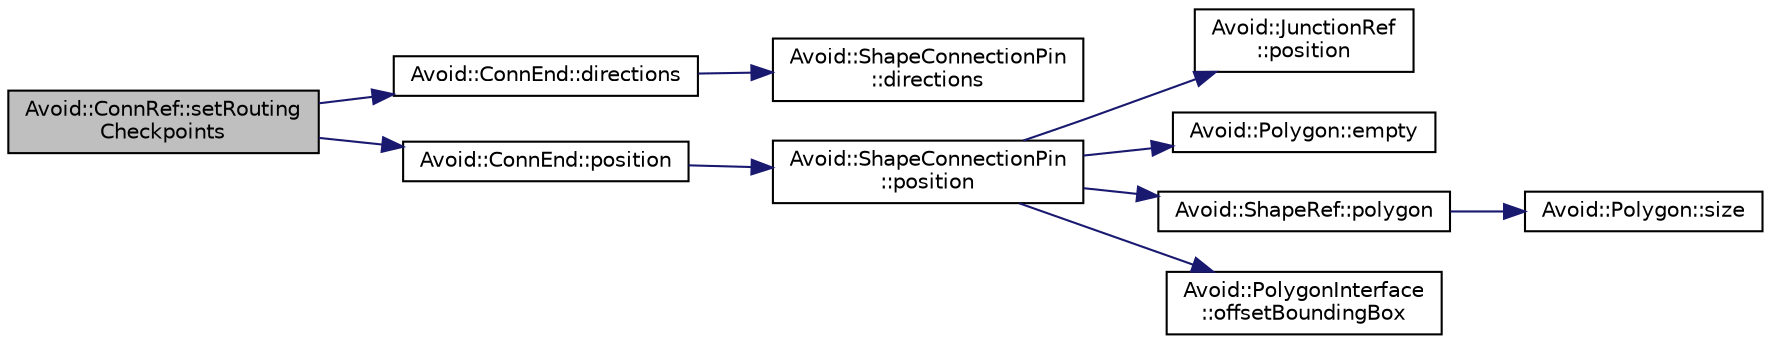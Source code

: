 digraph "Avoid::ConnRef::setRoutingCheckpoints"
{
  edge [fontname="Helvetica",fontsize="10",labelfontname="Helvetica",labelfontsize="10"];
  node [fontname="Helvetica",fontsize="10",shape=record];
  rankdir="LR";
  Node90 [label="Avoid::ConnRef::setRouting\lCheckpoints",height=0.2,width=0.4,color="black", fillcolor="grey75", style="filled", fontcolor="black"];
  Node90 -> Node91 [color="midnightblue",fontsize="10",style="solid",fontname="Helvetica"];
  Node91 [label="Avoid::ConnEnd::directions",height=0.2,width=0.4,color="black", fillcolor="white", style="filled",URL="$classAvoid_1_1ConnEnd.html#aac1ad36f7eba41dde14bee7b555996e1",tooltip="Returns the directions in which this connector endpoint should be given visibility. "];
  Node91 -> Node92 [color="midnightblue",fontsize="10",style="solid",fontname="Helvetica"];
  Node92 [label="Avoid::ShapeConnectionPin\l::directions",height=0.2,width=0.4,color="black", fillcolor="white", style="filled",URL="$classAvoid_1_1ShapeConnectionPin.html#a3338c7b8187a973e12fa57d3156e8b96",tooltip="Returns the directions in which this connection pin has visibility. "];
  Node90 -> Node93 [color="midnightblue",fontsize="10",style="solid",fontname="Helvetica"];
  Node93 [label="Avoid::ConnEnd::position",height=0.2,width=0.4,color="black", fillcolor="white", style="filled",URL="$classAvoid_1_1ConnEnd.html#a351619dda450b525bedec4667edee9d7",tooltip="Returns the position of this connector endpoint. "];
  Node93 -> Node94 [color="midnightblue",fontsize="10",style="solid",fontname="Helvetica"];
  Node94 [label="Avoid::ShapeConnectionPin\l::position",height=0.2,width=0.4,color="black", fillcolor="white", style="filled",URL="$classAvoid_1_1ShapeConnectionPin.html#a68fb685af93fee972b116334b0d314fa",tooltip="Returns the position of this connection pin. "];
  Node94 -> Node95 [color="midnightblue",fontsize="10",style="solid",fontname="Helvetica"];
  Node95 [label="Avoid::JunctionRef\l::position",height=0.2,width=0.4,color="black", fillcolor="white", style="filled",URL="$classAvoid_1_1JunctionRef.html#af66cab7216d077ac124674c7c5f08e05",tooltip="Returns the position of this junction. "];
  Node94 -> Node96 [color="midnightblue",fontsize="10",style="solid",fontname="Helvetica"];
  Node96 [label="Avoid::Polygon::empty",height=0.2,width=0.4,color="black", fillcolor="white", style="filled",URL="$classAvoid_1_1Polygon.html#a477d0e8e93509d7955d1f4b4ca0abb0d",tooltip="Returns true if this polygon is empty. "];
  Node94 -> Node97 [color="midnightblue",fontsize="10",style="solid",fontname="Helvetica"];
  Node97 [label="Avoid::ShapeRef::polygon",height=0.2,width=0.4,color="black", fillcolor="white", style="filled",URL="$classAvoid_1_1ShapeRef.html#aa0a5e8382c7674933e09207bc6e47564",tooltip="Returns a reference to the polygon boundary of this shape. "];
  Node97 -> Node98 [color="midnightblue",fontsize="10",style="solid",fontname="Helvetica"];
  Node98 [label="Avoid::Polygon::size",height=0.2,width=0.4,color="black", fillcolor="white", style="filled",URL="$classAvoid_1_1Polygon.html#a2f9e9c8c78407eefbde944e663d9711e",tooltip="Returns the number of points in this polygon. "];
  Node94 -> Node99 [color="midnightblue",fontsize="10",style="solid",fontname="Helvetica"];
  Node99 [label="Avoid::PolygonInterface\l::offsetBoundingBox",height=0.2,width=0.4,color="black", fillcolor="white", style="filled",URL="$classAvoid_1_1PolygonInterface.html#af10740857ee9fd5f9dedfb71a9b42630",tooltip="Returns the bounding rectangle that contains this polygon with optionally some buffer space around it..."];
}
